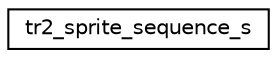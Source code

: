 digraph "Graphical Class Hierarchy"
{
 // INTERACTIVE_SVG=YES
  edge [fontname="Helvetica",fontsize="10",labelfontname="Helvetica",labelfontsize="10"];
  node [fontname="Helvetica",fontsize="10",shape=record];
  rankdir="LR";
  Node1 [label="tr2_sprite_sequence_s",height=0.2,width=0.4,color="black", fillcolor="white", style="filled",URL="$_tomb_raider_8h.html#structtr2__sprite__sequence__s"];
}
